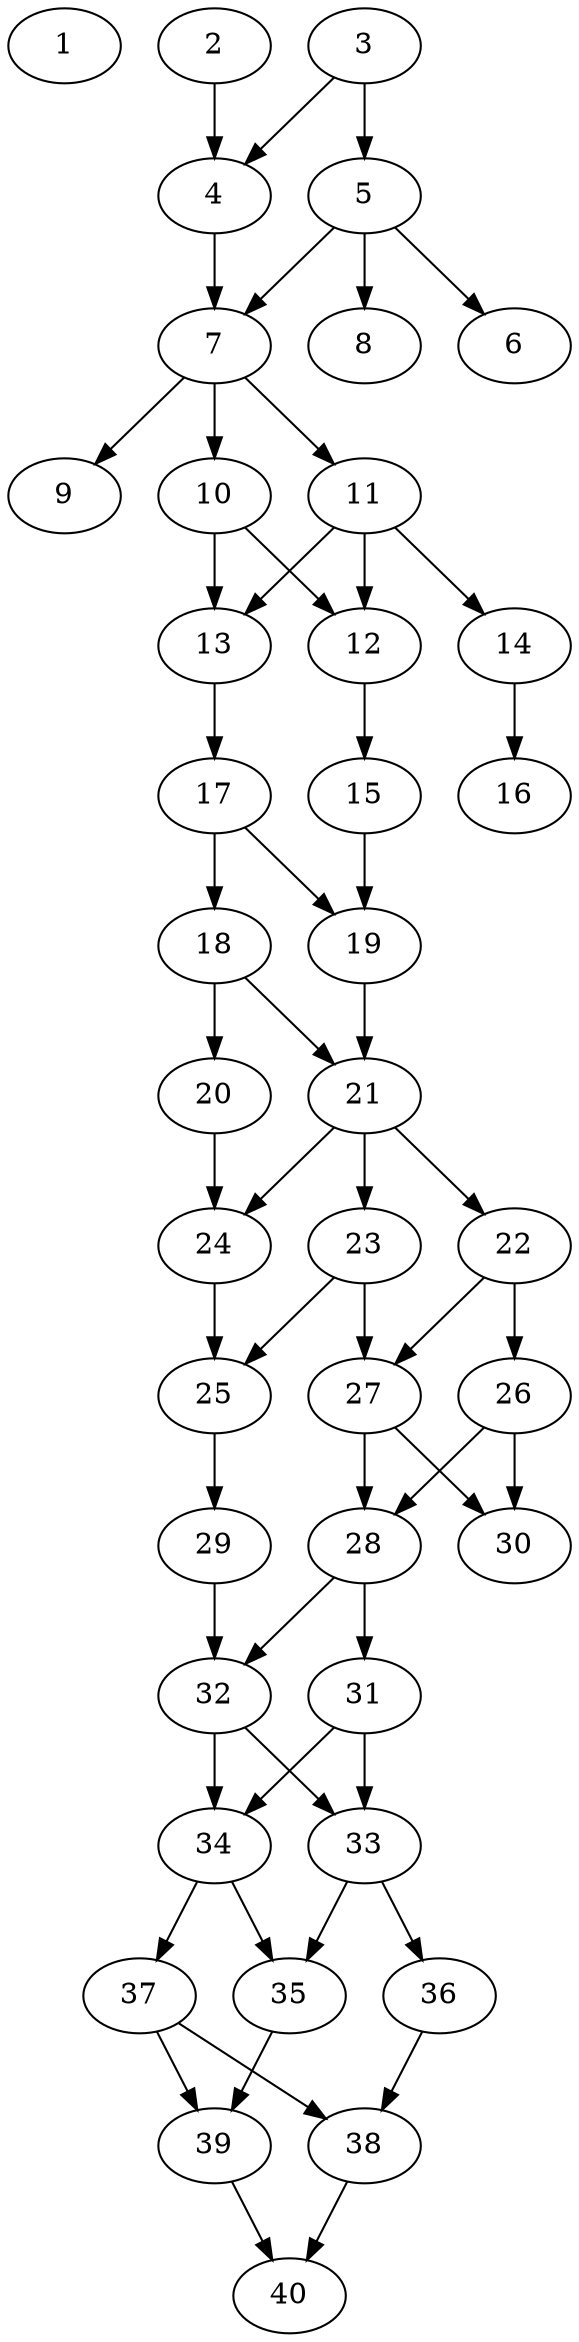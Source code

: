 // DAG automatically generated by daggen at Thu Oct  3 14:06:49 2019
// ./daggen --dot -n 40 --ccr 0.3 --fat 0.3 --regular 0.9 --density 0.7 --mindata 5242880 --maxdata 52428800 
digraph G {
  1 [size="29788160", alpha="0.16", expect_size="8936448"] 
  2 [size="57951573", alpha="0.02", expect_size="17385472"] 
  2 -> 4 [size ="17385472"]
  3 [size="117957973", alpha="0.01", expect_size="35387392"] 
  3 -> 4 [size ="35387392"]
  3 -> 5 [size ="35387392"]
  4 [size="21070507", alpha="0.14", expect_size="6321152"] 
  4 -> 7 [size ="6321152"]
  5 [size="47486293", alpha="0.10", expect_size="14245888"] 
  5 -> 6 [size ="14245888"]
  5 -> 7 [size ="14245888"]
  5 -> 8 [size ="14245888"]
  6 [size="35358720", alpha="0.07", expect_size="10607616"] 
  7 [size="173554347", alpha="0.01", expect_size="52066304"] 
  7 -> 9 [size ="52066304"]
  7 -> 10 [size ="52066304"]
  7 -> 11 [size ="52066304"]
  8 [size="56152747", alpha="0.13", expect_size="16845824"] 
  9 [size="53469867", alpha="0.18", expect_size="16040960"] 
  10 [size="129457493", alpha="0.05", expect_size="38837248"] 
  10 -> 12 [size ="38837248"]
  10 -> 13 [size ="38837248"]
  11 [size="141001387", alpha="0.07", expect_size="42300416"] 
  11 -> 12 [size ="42300416"]
  11 -> 13 [size ="42300416"]
  11 -> 14 [size ="42300416"]
  12 [size="106383360", alpha="0.04", expect_size="31915008"] 
  12 -> 15 [size ="31915008"]
  13 [size="123204267", alpha="0.01", expect_size="36961280"] 
  13 -> 17 [size ="36961280"]
  14 [size="131884373", alpha="0.03", expect_size="39565312"] 
  14 -> 16 [size ="39565312"]
  15 [size="81670827", alpha="0.09", expect_size="24501248"] 
  15 -> 19 [size ="24501248"]
  16 [size="163126613", alpha="0.00", expect_size="48937984"] 
  17 [size="64795307", alpha="0.07", expect_size="19438592"] 
  17 -> 18 [size ="19438592"]
  17 -> 19 [size ="19438592"]
  18 [size="70830080", alpha="0.03", expect_size="21249024"] 
  18 -> 20 [size ="21249024"]
  18 -> 21 [size ="21249024"]
  19 [size="170448213", alpha="0.12", expect_size="51134464"] 
  19 -> 21 [size ="51134464"]
  20 [size="151401813", alpha="0.19", expect_size="45420544"] 
  20 -> 24 [size ="45420544"]
  21 [size="33983147", alpha="0.08", expect_size="10194944"] 
  21 -> 22 [size ="10194944"]
  21 -> 23 [size ="10194944"]
  21 -> 24 [size ="10194944"]
  22 [size="88026453", alpha="0.02", expect_size="26407936"] 
  22 -> 26 [size ="26407936"]
  22 -> 27 [size ="26407936"]
  23 [size="119029760", alpha="0.08", expect_size="35708928"] 
  23 -> 25 [size ="35708928"]
  23 -> 27 [size ="35708928"]
  24 [size="124798293", alpha="0.15", expect_size="37439488"] 
  24 -> 25 [size ="37439488"]
  25 [size="147732480", alpha="0.06", expect_size="44319744"] 
  25 -> 29 [size ="44319744"]
  26 [size="58122240", alpha="0.19", expect_size="17436672"] 
  26 -> 28 [size ="17436672"]
  26 -> 30 [size ="17436672"]
  27 [size="59880107", alpha="0.12", expect_size="17964032"] 
  27 -> 28 [size ="17964032"]
  27 -> 30 [size ="17964032"]
  28 [size="114070187", alpha="0.10", expect_size="34221056"] 
  28 -> 31 [size ="34221056"]
  28 -> 32 [size ="34221056"]
  29 [size="138564267", alpha="0.12", expect_size="41569280"] 
  29 -> 32 [size ="41569280"]
  30 [size="79032320", alpha="0.09", expect_size="23709696"] 
  31 [size="74485760", alpha="0.01", expect_size="22345728"] 
  31 -> 33 [size ="22345728"]
  31 -> 34 [size ="22345728"]
  32 [size="137229653", alpha="0.04", expect_size="41168896"] 
  32 -> 33 [size ="41168896"]
  32 -> 34 [size ="41168896"]
  33 [size="150459733", alpha="0.02", expect_size="45137920"] 
  33 -> 35 [size ="45137920"]
  33 -> 36 [size ="45137920"]
  34 [size="57371307", alpha="0.13", expect_size="17211392"] 
  34 -> 35 [size ="17211392"]
  34 -> 37 [size ="17211392"]
  35 [size="18855253", alpha="0.13", expect_size="5656576"] 
  35 -> 39 [size ="5656576"]
  36 [size="64914773", alpha="0.11", expect_size="19474432"] 
  36 -> 38 [size ="19474432"]
  37 [size="56152747", alpha="0.16", expect_size="16845824"] 
  37 -> 38 [size ="16845824"]
  37 -> 39 [size ="16845824"]
  38 [size="148647253", alpha="0.07", expect_size="44594176"] 
  38 -> 40 [size ="44594176"]
  39 [size="66501973", alpha="0.17", expect_size="19950592"] 
  39 -> 40 [size ="19950592"]
  40 [size="160286720", alpha="0.05", expect_size="48086016"] 
}
